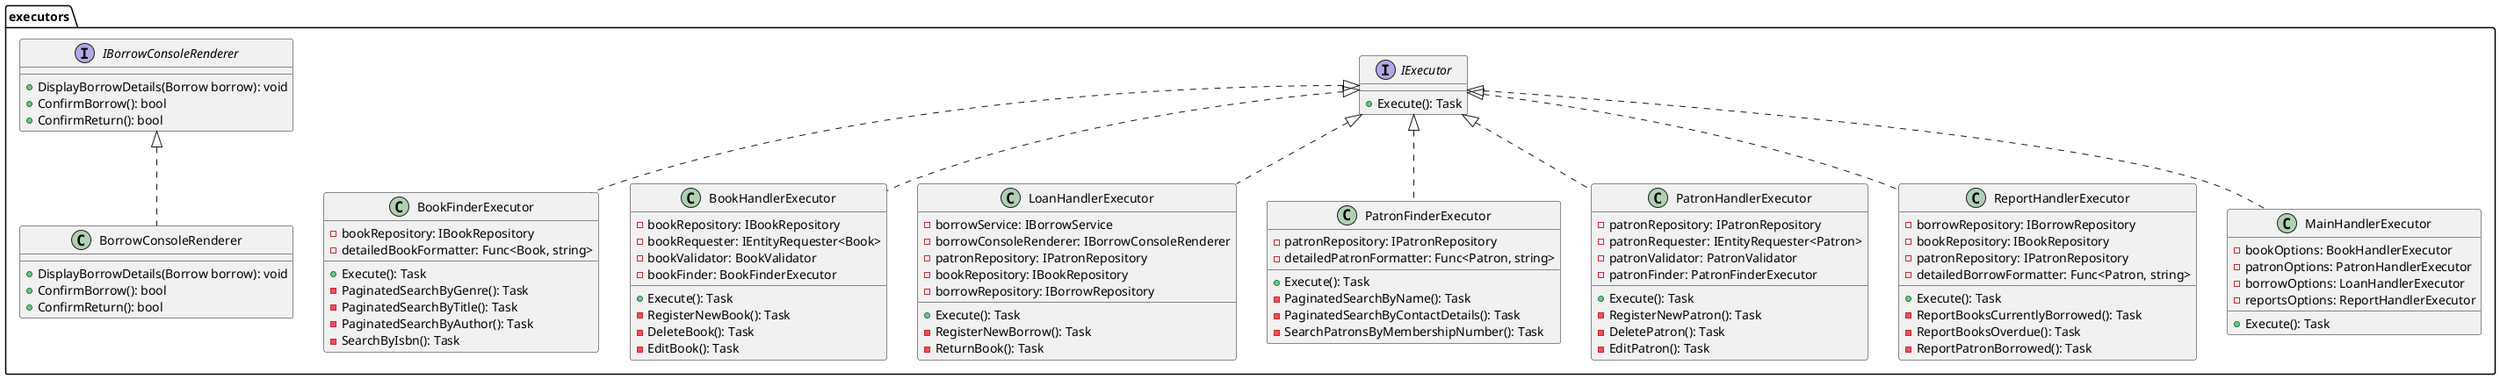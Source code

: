 @startuml
package executors {
  class BookFinderExecutor {
        -  bookRepository: IBookRepository
        -  detailedBookFormatter: Func<Book, string>
        +  Execute(): Task
        -  PaginatedSearchByGenre(): Task
        -  PaginatedSearchByTitle(): Task
        -  PaginatedSearchByAuthor(): Task
        -  SearchByIsbn(): Task
    }


 class BookHandlerExecutor {
        -  bookRepository: IBookRepository
        -  bookRequester: IEntityRequester<Book>
        -  bookValidator: BookValidator
        -  bookFinder: BookFinderExecutor
        +  Execute(): Task
        -  RegisterNewBook(): Task
        -  DeleteBook(): Task
        -  EditBook(): Task
    }


 class LoanHandlerExecutor {
        -  borrowService: IBorrowService
        -  borrowConsoleRenderer: IBorrowConsoleRenderer
        -  patronRepository: IPatronRepository
        -  bookRepository: IBookRepository
        -  borrowRepository: IBorrowRepository
        +  Execute(): Task
        -  RegisterNewBorrow(): Task
        -  ReturnBook(): Task
    }



 class PatronFinderExecutor {
        -  patronRepository: IPatronRepository
        -  detailedPatronFormatter: Func<Patron, string>
        +  Execute(): Task
        -  PaginatedSearchByName(): Task
        -  PaginatedSearchByContactDetails(): Task
        -  SearchPatronsByMembershipNumber(): Task
    }

 class PatronHandlerExecutor {
        -  patronRepository: IPatronRepository
        -  patronRequester: IEntityRequester<Patron>
        -  patronValidator: PatronValidator
        -  patronFinder: PatronFinderExecutor
        +  Execute(): Task
        -  RegisterNewPatron(): Task
        -  DeletePatron(): Task
        -  EditPatron(): Task
    }

 class ReportHandlerExecutor {
        -  borrowRepository: IBorrowRepository
        -  bookRepository: IBookRepository
        -  patronRepository: IPatronRepository
        -  detailedBorrowFormatter: Func<Patron, string>
        +  Execute(): Task
        -  ReportBooksCurrentlyBorrowed(): Task
        -  ReportBooksOverdue(): Task
        -  ReportPatronBorrowed(): Task
    }

 class MainHandlerExecutor {
        - bookOptions: BookHandlerExecutor
        - patronOptions: PatronHandlerExecutor
        - borrowOptions: LoanHandlerExecutor
        - reportsOptions: ReportHandlerExecutor
        +  Execute(): Task
    }
    interface IExecutor {
        + Execute(): Task
    }
    IExecutor <|.. BookFinderExecutor
    IExecutor <|.. BookHandlerExecutor
    IExecutor <|.. LoanHandlerExecutor
    IExecutor <|.. PatronFinderExecutor
    IExecutor <|.. PatronHandlerExecutor
    IExecutor <|.. ReportHandlerExecutor
    IExecutor <|.. MainHandlerExecutor

 class BorrowConsoleRenderer {
        + DisplayBorrowDetails(Borrow borrow): void
        + ConfirmBorrow(): bool
        + ConfirmReturn(): bool
    }

    interface IBorrowConsoleRenderer {
        + DisplayBorrowDetails(Borrow borrow): void
        + ConfirmBorrow(): bool
        + ConfirmReturn(): bool
    }
    IBorrowConsoleRenderer <|.. BorrowConsoleRenderer
}
@enduml
